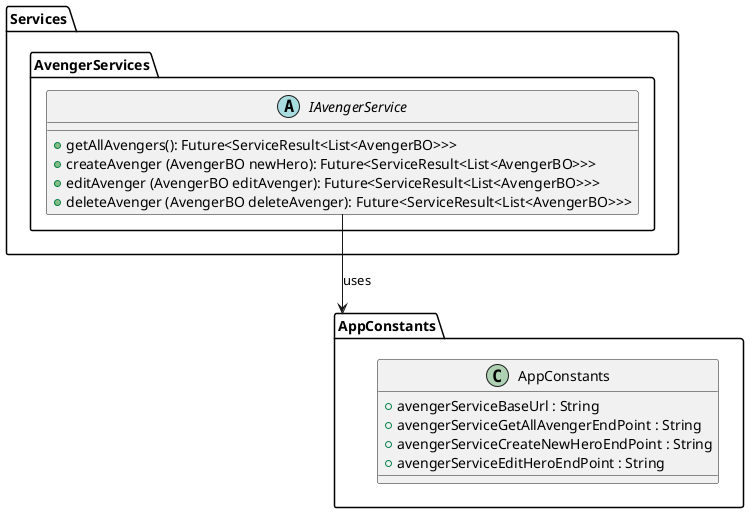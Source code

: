 @startuml Services Class Diagram

package Services{
    package AvengerServices{
        abstract class IAvengerService{
            + getAllAvengers(): Future<ServiceResult<List<AvengerBO>>>
            + createAvenger (AvengerBO newHero): Future<ServiceResult<List<AvengerBO>>>
            + editAvenger (AvengerBO editAvenger): Future<ServiceResult<List<AvengerBO>>>
            + deleteAvenger (AvengerBO deleteAvenger): Future<ServiceResult<List<AvengerBO>>>

        }
    }
}

package AppConstants{
    class AppConstants{
        + avengerServiceBaseUrl : String
        + avengerServiceGetAllAvengerEndPoint : String
        + avengerServiceCreateNewHeroEndPoint : String
        + avengerServiceEditHeroEndPoint : String
    }
}



IAvengerService --> AppConstants : uses


@enduml